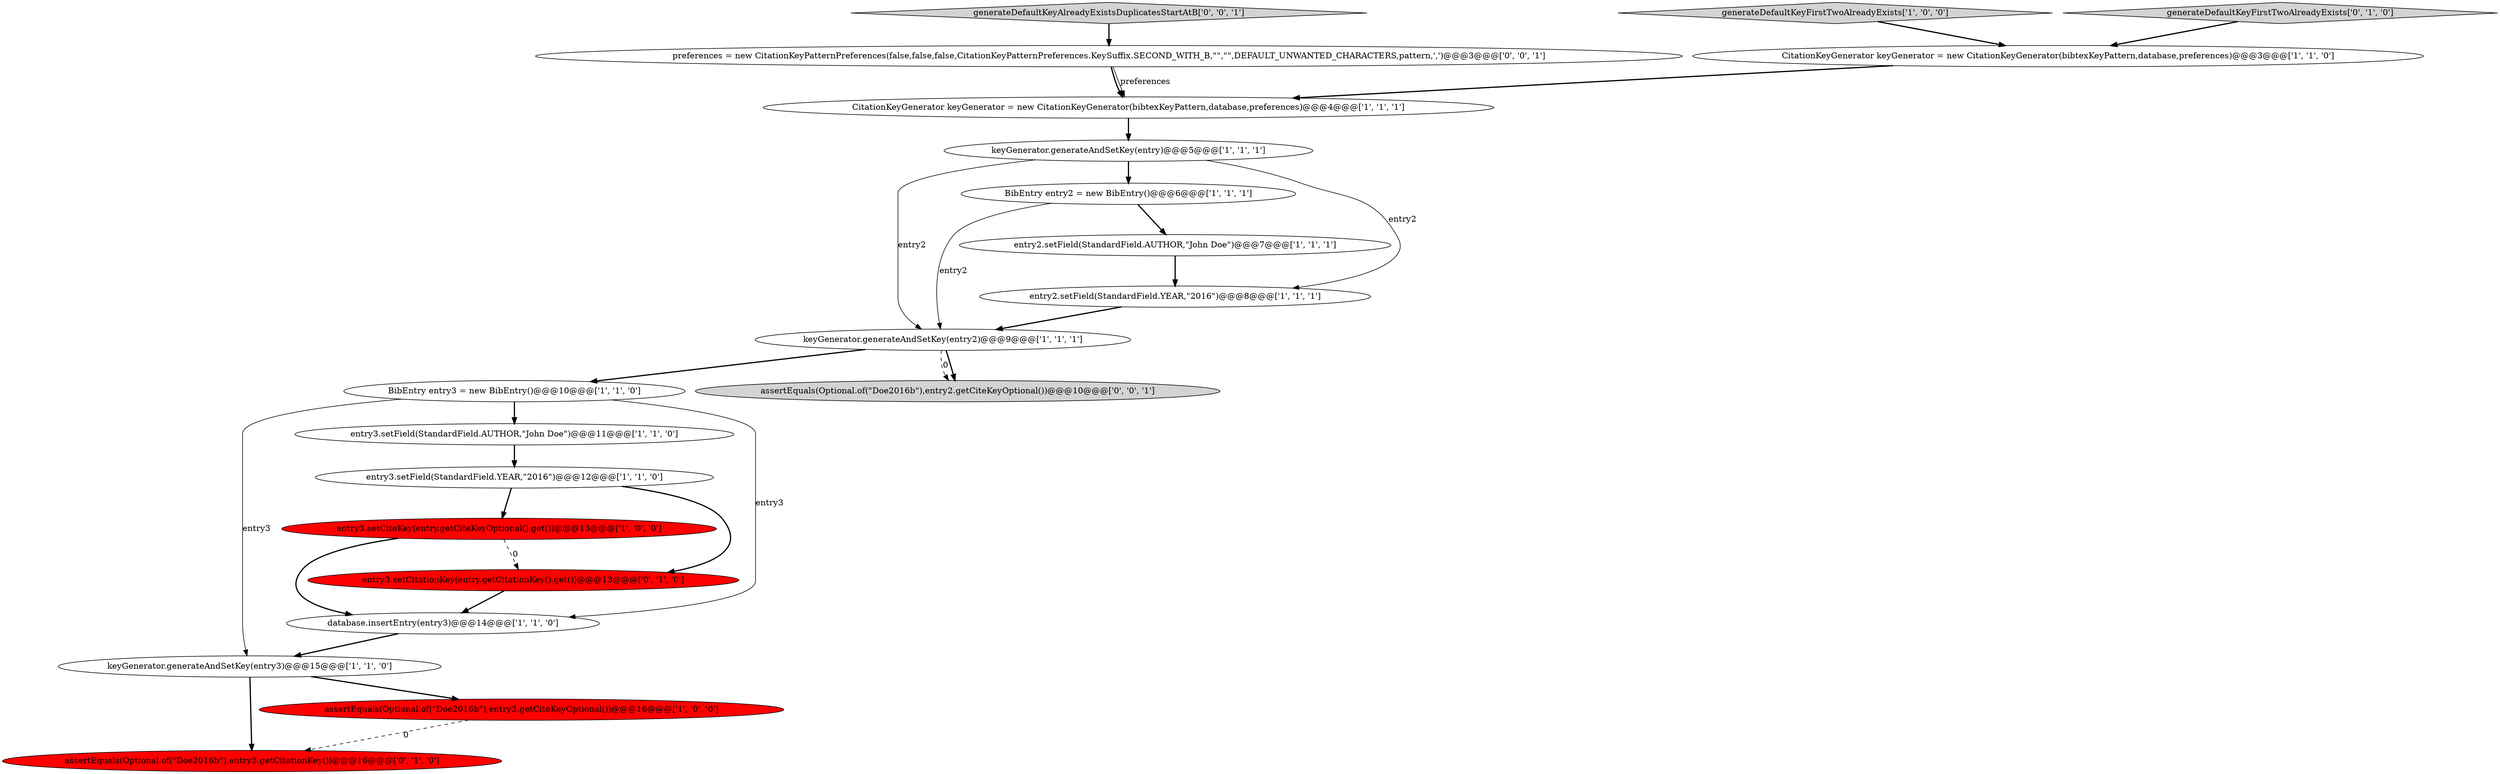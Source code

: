 digraph {
18 [style = filled, label = "generateDefaultKeyAlreadyExistsDuplicatesStartAtB['0', '0', '1']", fillcolor = lightgray, shape = diamond image = "AAA0AAABBB3BBB"];
16 [style = filled, label = "generateDefaultKeyFirstTwoAlreadyExists['0', '1', '0']", fillcolor = lightgray, shape = diamond image = "AAA0AAABBB2BBB"];
3 [style = filled, label = "database.insertEntry(entry3)@@@14@@@['1', '1', '0']", fillcolor = white, shape = ellipse image = "AAA0AAABBB1BBB"];
5 [style = filled, label = "keyGenerator.generateAndSetKey(entry2)@@@9@@@['1', '1', '1']", fillcolor = white, shape = ellipse image = "AAA0AAABBB1BBB"];
13 [style = filled, label = "entry3.setCiteKey(entry.getCiteKeyOptional().get())@@@13@@@['1', '0', '0']", fillcolor = red, shape = ellipse image = "AAA1AAABBB1BBB"];
1 [style = filled, label = "entry3.setField(StandardField.YEAR,\"2016\")@@@12@@@['1', '1', '0']", fillcolor = white, shape = ellipse image = "AAA0AAABBB1BBB"];
10 [style = filled, label = "entry2.setField(StandardField.AUTHOR,\"John Doe\")@@@7@@@['1', '1', '1']", fillcolor = white, shape = ellipse image = "AAA0AAABBB1BBB"];
7 [style = filled, label = "BibEntry entry3 = new BibEntry()@@@10@@@['1', '1', '0']", fillcolor = white, shape = ellipse image = "AAA0AAABBB1BBB"];
11 [style = filled, label = "keyGenerator.generateAndSetKey(entry3)@@@15@@@['1', '1', '0']", fillcolor = white, shape = ellipse image = "AAA0AAABBB1BBB"];
8 [style = filled, label = "CitationKeyGenerator keyGenerator = new CitationKeyGenerator(bibtexKeyPattern,database,preferences)@@@3@@@['1', '1', '0']", fillcolor = white, shape = ellipse image = "AAA0AAABBB1BBB"];
20 [style = filled, label = "assertEquals(Optional.of(\"Doe2016b\"),entry2.getCiteKeyOptional())@@@10@@@['0', '0', '1']", fillcolor = lightgray, shape = ellipse image = "AAA0AAABBB3BBB"];
17 [style = filled, label = "entry3.setCitationKey(entry.getCitationKey().get())@@@13@@@['0', '1', '0']", fillcolor = red, shape = ellipse image = "AAA1AAABBB2BBB"];
6 [style = filled, label = "BibEntry entry2 = new BibEntry()@@@6@@@['1', '1', '1']", fillcolor = white, shape = ellipse image = "AAA0AAABBB1BBB"];
19 [style = filled, label = "preferences = new CitationKeyPatternPreferences(false,false,false,CitationKeyPatternPreferences.KeySuffix.SECOND_WITH_B,\"\",\"\",DEFAULT_UNWANTED_CHARACTERS,pattern,',')@@@3@@@['0', '0', '1']", fillcolor = white, shape = ellipse image = "AAA0AAABBB3BBB"];
14 [style = filled, label = "entry2.setField(StandardField.YEAR,\"2016\")@@@8@@@['1', '1', '1']", fillcolor = white, shape = ellipse image = "AAA0AAABBB1BBB"];
9 [style = filled, label = "keyGenerator.generateAndSetKey(entry)@@@5@@@['1', '1', '1']", fillcolor = white, shape = ellipse image = "AAA0AAABBB1BBB"];
15 [style = filled, label = "assertEquals(Optional.of(\"Doe2016b\"),entry3.getCitationKey())@@@16@@@['0', '1', '0']", fillcolor = red, shape = ellipse image = "AAA1AAABBB2BBB"];
12 [style = filled, label = "entry3.setField(StandardField.AUTHOR,\"John Doe\")@@@11@@@['1', '1', '0']", fillcolor = white, shape = ellipse image = "AAA0AAABBB1BBB"];
0 [style = filled, label = "generateDefaultKeyFirstTwoAlreadyExists['1', '0', '0']", fillcolor = lightgray, shape = diamond image = "AAA0AAABBB1BBB"];
2 [style = filled, label = "assertEquals(Optional.of(\"Doe2016b\"),entry3.getCiteKeyOptional())@@@16@@@['1', '0', '0']", fillcolor = red, shape = ellipse image = "AAA1AAABBB1BBB"];
4 [style = filled, label = "CitationKeyGenerator keyGenerator = new CitationKeyGenerator(bibtexKeyPattern,database,preferences)@@@4@@@['1', '1', '1']", fillcolor = white, shape = ellipse image = "AAA0AAABBB1BBB"];
7->11 [style = solid, label="entry3"];
4->9 [style = bold, label=""];
19->4 [style = solid, label="preferences"];
16->8 [style = bold, label=""];
5->20 [style = bold, label=""];
10->14 [style = bold, label=""];
7->12 [style = bold, label=""];
6->5 [style = solid, label="entry2"];
3->11 [style = bold, label=""];
18->19 [style = bold, label=""];
13->17 [style = dashed, label="0"];
12->1 [style = bold, label=""];
1->13 [style = bold, label=""];
11->2 [style = bold, label=""];
11->15 [style = bold, label=""];
1->17 [style = bold, label=""];
9->6 [style = bold, label=""];
5->20 [style = dashed, label="0"];
2->15 [style = dashed, label="0"];
9->14 [style = solid, label="entry2"];
13->3 [style = bold, label=""];
6->10 [style = bold, label=""];
0->8 [style = bold, label=""];
17->3 [style = bold, label=""];
5->7 [style = bold, label=""];
19->4 [style = bold, label=""];
8->4 [style = bold, label=""];
9->5 [style = solid, label="entry2"];
7->3 [style = solid, label="entry3"];
14->5 [style = bold, label=""];
}
